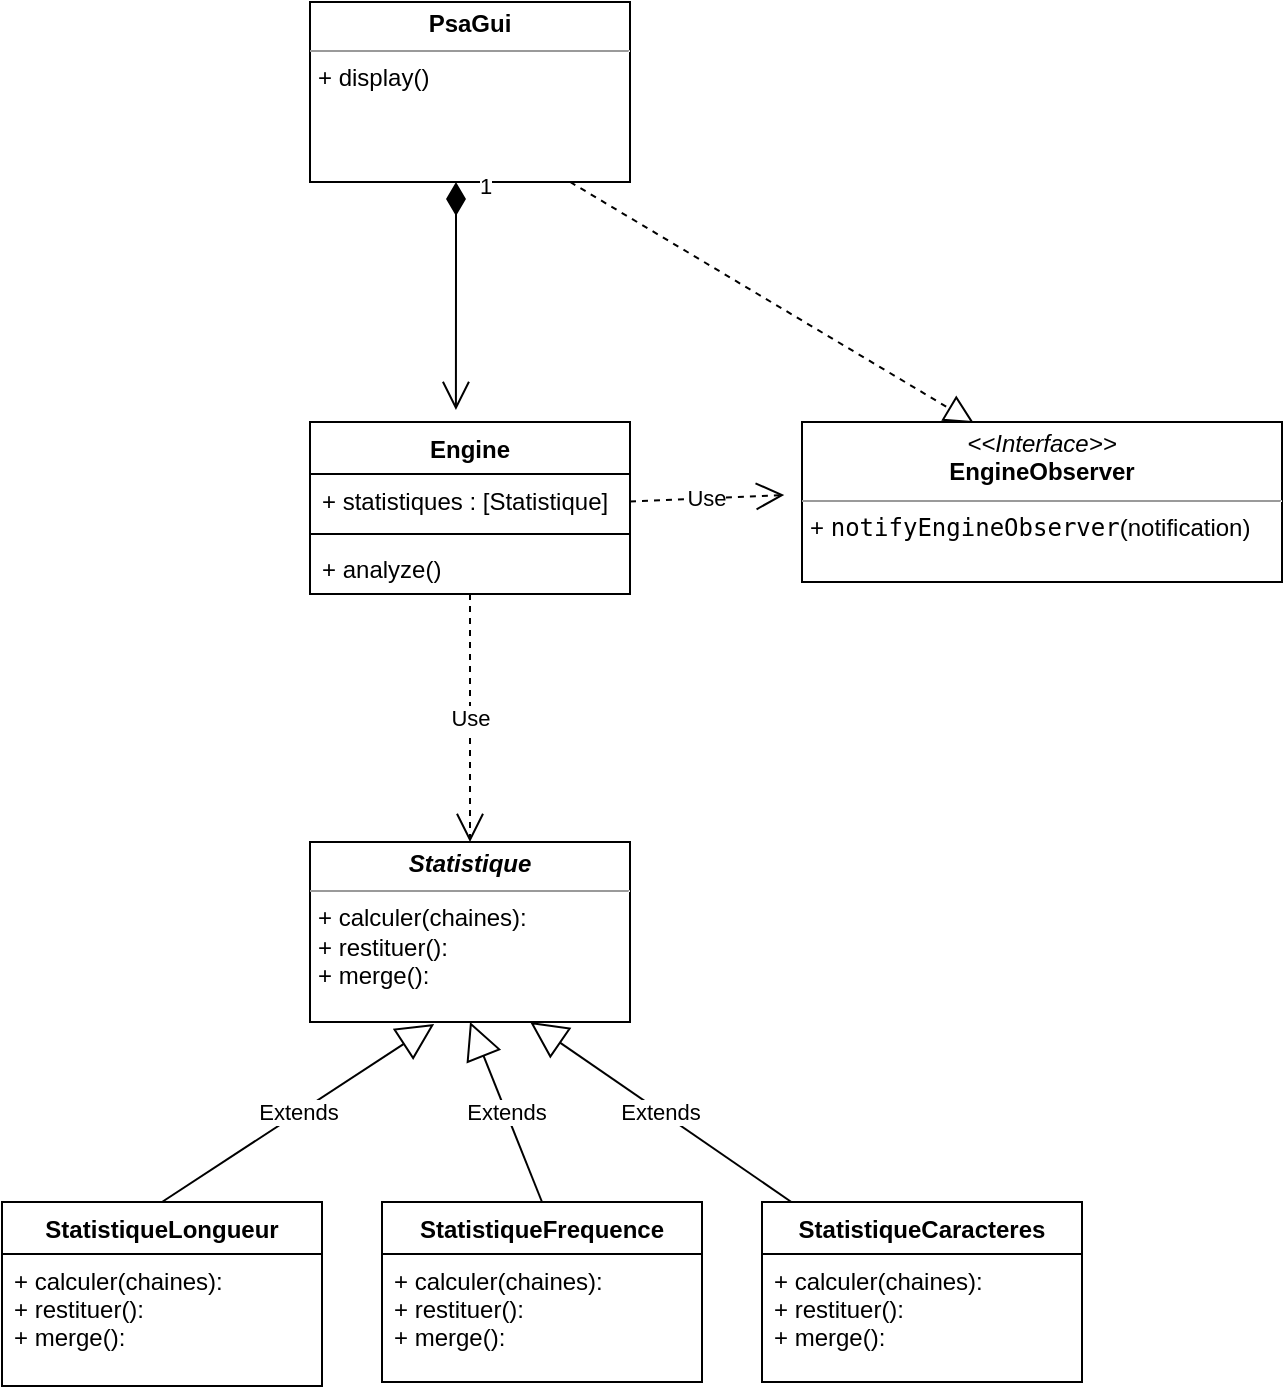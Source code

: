 <mxfile version="20.5.3" type="device"><diagram id="hpBNIu5jImfmk2RyxelP" name="Page-1"><mxGraphModel dx="1406" dy="744" grid="1" gridSize="10" guides="1" tooltips="1" connect="1" arrows="1" fold="1" page="1" pageScale="1" pageWidth="827" pageHeight="1169" math="0" shadow="0"><root><mxCell id="0"/><mxCell id="1" parent="0"/><mxCell id="Oq_FnJlujitcEQXjMRm4-1" value="Engine" style="swimlane;fontStyle=1;align=center;verticalAlign=top;childLayout=stackLayout;horizontal=1;startSize=26;horizontalStack=0;resizeParent=1;resizeParentMax=0;resizeLast=0;collapsible=1;marginBottom=0;" vertex="1" parent="1"><mxGeometry x="254" y="260" width="160" height="86" as="geometry"/></mxCell><mxCell id="Oq_FnJlujitcEQXjMRm4-2" value="+ statistiques : [Statistique]" style="text;strokeColor=none;fillColor=none;align=left;verticalAlign=top;spacingLeft=4;spacingRight=4;overflow=hidden;rotatable=0;points=[[0,0.5],[1,0.5]];portConstraint=eastwest;" vertex="1" parent="Oq_FnJlujitcEQXjMRm4-1"><mxGeometry y="26" width="160" height="26" as="geometry"/></mxCell><mxCell id="Oq_FnJlujitcEQXjMRm4-3" value="" style="line;strokeWidth=1;fillColor=none;align=left;verticalAlign=middle;spacingTop=-1;spacingLeft=3;spacingRight=3;rotatable=0;labelPosition=right;points=[];portConstraint=eastwest;strokeColor=inherit;" vertex="1" parent="Oq_FnJlujitcEQXjMRm4-1"><mxGeometry y="52" width="160" height="8" as="geometry"/></mxCell><mxCell id="Oq_FnJlujitcEQXjMRm4-4" value="+ analyze()" style="text;strokeColor=none;fillColor=none;align=left;verticalAlign=top;spacingLeft=4;spacingRight=4;overflow=hidden;rotatable=0;points=[[0,0.5],[1,0.5]];portConstraint=eastwest;" vertex="1" parent="Oq_FnJlujitcEQXjMRm4-1"><mxGeometry y="60" width="160" height="26" as="geometry"/></mxCell><mxCell id="Oq_FnJlujitcEQXjMRm4-5" value="&lt;p style=&quot;margin:0px;margin-top:4px;text-align:center;&quot;&gt;&lt;b&gt;&lt;i&gt;Statistique&lt;/i&gt;&lt;/b&gt;&lt;/p&gt;&lt;hr size=&quot;1&quot;&gt;&lt;p style=&quot;margin:0px;margin-left:4px;&quot;&gt;&lt;/p&gt;&lt;p style=&quot;margin:0px;margin-left:4px;&quot;&gt;+ calculer(chaines):&amp;nbsp;&lt;/p&gt;&lt;p style=&quot;margin:0px;margin-left:4px;&quot;&gt;+ restituer():&lt;/p&gt;&lt;p style=&quot;margin:0px;margin-left:4px;&quot;&gt;+ merge():&lt;/p&gt;&lt;p style=&quot;margin:0px;margin-left:4px;&quot;&gt;&lt;br&gt;&lt;/p&gt;" style="verticalAlign=top;align=left;overflow=fill;fontSize=12;fontFamily=Helvetica;html=1;" vertex="1" parent="1"><mxGeometry x="254" y="470" width="160" height="90" as="geometry"/></mxCell><mxCell id="Oq_FnJlujitcEQXjMRm4-10" value="StatistiqueLongueur" style="swimlane;fontStyle=1;align=center;verticalAlign=top;childLayout=stackLayout;horizontal=1;startSize=26;horizontalStack=0;resizeParent=1;resizeParentMax=0;resizeLast=0;collapsible=1;marginBottom=0;" vertex="1" parent="1"><mxGeometry x="100" y="650" width="160" height="92" as="geometry"/></mxCell><mxCell id="Oq_FnJlujitcEQXjMRm4-13" value="+ calculer(chaines): &#10;+ restituer():&#10;+ merge():" style="text;strokeColor=none;fillColor=none;align=left;verticalAlign=top;spacingLeft=4;spacingRight=4;overflow=hidden;rotatable=0;points=[[0,0.5],[1,0.5]];portConstraint=eastwest;" vertex="1" parent="Oq_FnJlujitcEQXjMRm4-10"><mxGeometry y="26" width="160" height="66" as="geometry"/></mxCell><mxCell id="Oq_FnJlujitcEQXjMRm4-14" value="StatistiqueFrequence" style="swimlane;fontStyle=1;align=center;verticalAlign=top;childLayout=stackLayout;horizontal=1;startSize=26;horizontalStack=0;resizeParent=1;resizeParentMax=0;resizeLast=0;collapsible=1;marginBottom=0;" vertex="1" parent="1"><mxGeometry x="290" y="650" width="160" height="90" as="geometry"/></mxCell><mxCell id="Oq_FnJlujitcEQXjMRm4-17" value="+ calculer(chaines): &#10;+ restituer():&#10;+ merge():" style="text;strokeColor=none;fillColor=none;align=left;verticalAlign=top;spacingLeft=4;spacingRight=4;overflow=hidden;rotatable=0;points=[[0,0.5],[1,0.5]];portConstraint=eastwest;" vertex="1" parent="Oq_FnJlujitcEQXjMRm4-14"><mxGeometry y="26" width="160" height="64" as="geometry"/></mxCell><mxCell id="Oq_FnJlujitcEQXjMRm4-18" value="StatistiqueCaracteres" style="swimlane;fontStyle=1;align=center;verticalAlign=top;childLayout=stackLayout;horizontal=1;startSize=26;horizontalStack=0;resizeParent=1;resizeParentMax=0;resizeLast=0;collapsible=1;marginBottom=0;" vertex="1" parent="1"><mxGeometry x="480" y="650" width="160" height="90" as="geometry"/></mxCell><mxCell id="Oq_FnJlujitcEQXjMRm4-21" value="+ calculer(chaines): &#10;+ restituer():&#10;+ merge():" style="text;strokeColor=none;fillColor=none;align=left;verticalAlign=top;spacingLeft=4;spacingRight=4;overflow=hidden;rotatable=0;points=[[0,0.5],[1,0.5]];portConstraint=eastwest;" vertex="1" parent="Oq_FnJlujitcEQXjMRm4-18"><mxGeometry y="26" width="160" height="64" as="geometry"/></mxCell><mxCell id="Oq_FnJlujitcEQXjMRm4-22" value="Extends" style="endArrow=block;endSize=16;endFill=0;html=1;rounded=0;entryX=0.388;entryY=1.011;entryDx=0;entryDy=0;entryPerimeter=0;exitX=0.5;exitY=0;exitDx=0;exitDy=0;" edge="1" parent="1" source="Oq_FnJlujitcEQXjMRm4-10" target="Oq_FnJlujitcEQXjMRm4-5"><mxGeometry width="160" relative="1" as="geometry"><mxPoint x="190" y="610" as="sourcePoint"/><mxPoint x="350" y="610" as="targetPoint"/></mxGeometry></mxCell><mxCell id="Oq_FnJlujitcEQXjMRm4-23" value="Extends" style="endArrow=block;endSize=16;endFill=0;html=1;rounded=0;entryX=0.5;entryY=1;entryDx=0;entryDy=0;exitX=0.5;exitY=0;exitDx=0;exitDy=0;" edge="1" parent="1" source="Oq_FnJlujitcEQXjMRm4-14" target="Oq_FnJlujitcEQXjMRm4-5"><mxGeometry width="160" relative="1" as="geometry"><mxPoint x="190" y="610" as="sourcePoint"/><mxPoint x="350" y="610" as="targetPoint"/></mxGeometry></mxCell><mxCell id="Oq_FnJlujitcEQXjMRm4-24" value="Extends" style="endArrow=block;endSize=16;endFill=0;html=1;rounded=0;entryX=0.688;entryY=1;entryDx=0;entryDy=0;entryPerimeter=0;" edge="1" parent="1" source="Oq_FnJlujitcEQXjMRm4-18" target="Oq_FnJlujitcEQXjMRm4-5"><mxGeometry width="160" relative="1" as="geometry"><mxPoint x="450" y="600" as="sourcePoint"/><mxPoint x="610" y="600" as="targetPoint"/></mxGeometry></mxCell><mxCell id="Oq_FnJlujitcEQXjMRm4-27" value="&lt;p style=&quot;margin:0px;margin-top:4px;text-align:center;&quot;&gt;&lt;b&gt;PsaGui&lt;/b&gt;&lt;/p&gt;&lt;hr size=&quot;1&quot;&gt;&lt;p style=&quot;margin:0px;margin-left:4px;&quot;&gt;&lt;/p&gt;&lt;p style=&quot;margin:0px;margin-left:4px;&quot;&gt;+ display()&lt;/p&gt;" style="verticalAlign=top;align=left;overflow=fill;fontSize=12;fontFamily=Helvetica;html=1;" vertex="1" parent="1"><mxGeometry x="254" y="50" width="160" height="90" as="geometry"/></mxCell><mxCell id="Oq_FnJlujitcEQXjMRm4-29" value="&lt;p style=&quot;margin:0px;margin-top:4px;text-align:center;&quot;&gt;&lt;i&gt;&amp;lt;&amp;lt;Interface&amp;gt;&amp;gt;&lt;/i&gt;&lt;br&gt;&lt;b&gt;EngineObserver&lt;/b&gt;&lt;/p&gt;&lt;hr size=&quot;1&quot;&gt;&lt;p style=&quot;margin:0px;margin-left:4px;&quot;&gt;&lt;/p&gt;&lt;p style=&quot;margin:0px;margin-left:4px;&quot;&gt;+&amp;nbsp;&lt;span style=&quot;background-color: rgb(255, 255, 255); font-family: &amp;quot;JetBrains Mono&amp;quot;, monospace;&quot;&gt;notifyEngineObserver&lt;/span&gt;&lt;span style=&quot;background-color: initial;&quot;&gt;(notification)&lt;/span&gt;&lt;/p&gt;&lt;p style=&quot;margin:0px;margin-left:4px;&quot;&gt;&lt;br&gt;&lt;/p&gt;" style="verticalAlign=top;align=left;overflow=fill;fontSize=12;fontFamily=Helvetica;html=1;" vertex="1" parent="1"><mxGeometry x="500" y="260" width="240" height="80" as="geometry"/></mxCell><mxCell id="Oq_FnJlujitcEQXjMRm4-31" value="" style="endArrow=block;dashed=1;endFill=0;endSize=12;html=1;rounded=0;exitX=0.813;exitY=1;exitDx=0;exitDy=0;exitPerimeter=0;entryX=0.358;entryY=0.007;entryDx=0;entryDy=0;entryPerimeter=0;" edge="1" parent="1" source="Oq_FnJlujitcEQXjMRm4-27" target="Oq_FnJlujitcEQXjMRm4-29"><mxGeometry width="160" relative="1" as="geometry"><mxPoint x="250" y="380" as="sourcePoint"/><mxPoint x="529.924" y="260" as="targetPoint"/></mxGeometry></mxCell><mxCell id="Oq_FnJlujitcEQXjMRm4-33" value="Use" style="endArrow=open;endSize=12;dashed=1;html=1;rounded=0;entryX=-0.037;entryY=0.457;entryDx=0;entryDy=0;entryPerimeter=0;" edge="1" parent="1" source="Oq_FnJlujitcEQXjMRm4-1" target="Oq_FnJlujitcEQXjMRm4-29"><mxGeometry width="160" relative="1" as="geometry"><mxPoint x="250" y="380" as="sourcePoint"/><mxPoint x="520" y="330" as="targetPoint"/></mxGeometry></mxCell><mxCell id="Oq_FnJlujitcEQXjMRm4-35" value="Use" style="endArrow=open;endSize=12;dashed=1;html=1;rounded=0;entryX=0.5;entryY=0;entryDx=0;entryDy=0;" edge="1" parent="1" source="Oq_FnJlujitcEQXjMRm4-1" target="Oq_FnJlujitcEQXjMRm4-5"><mxGeometry width="160" relative="1" as="geometry"><mxPoint x="250" y="480" as="sourcePoint"/><mxPoint x="410" y="480" as="targetPoint"/></mxGeometry></mxCell><mxCell id="Oq_FnJlujitcEQXjMRm4-36" value="1" style="endArrow=open;html=1;endSize=12;startArrow=diamondThin;startSize=14;startFill=1;edgeStyle=orthogonalEdgeStyle;align=left;verticalAlign=bottom;rounded=0;entryX=0.456;entryY=-0.07;entryDx=0;entryDy=0;entryPerimeter=0;" edge="1" parent="1" source="Oq_FnJlujitcEQXjMRm4-27" target="Oq_FnJlujitcEQXjMRm4-1"><mxGeometry x="-0.82" y="10" relative="1" as="geometry"><mxPoint x="340" y="150" as="sourcePoint"/><mxPoint x="410" y="380" as="targetPoint"/><Array as="points"><mxPoint x="327" y="180"/><mxPoint x="327" y="180"/></Array><mxPoint as="offset"/></mxGeometry></mxCell></root></mxGraphModel></diagram></mxfile>